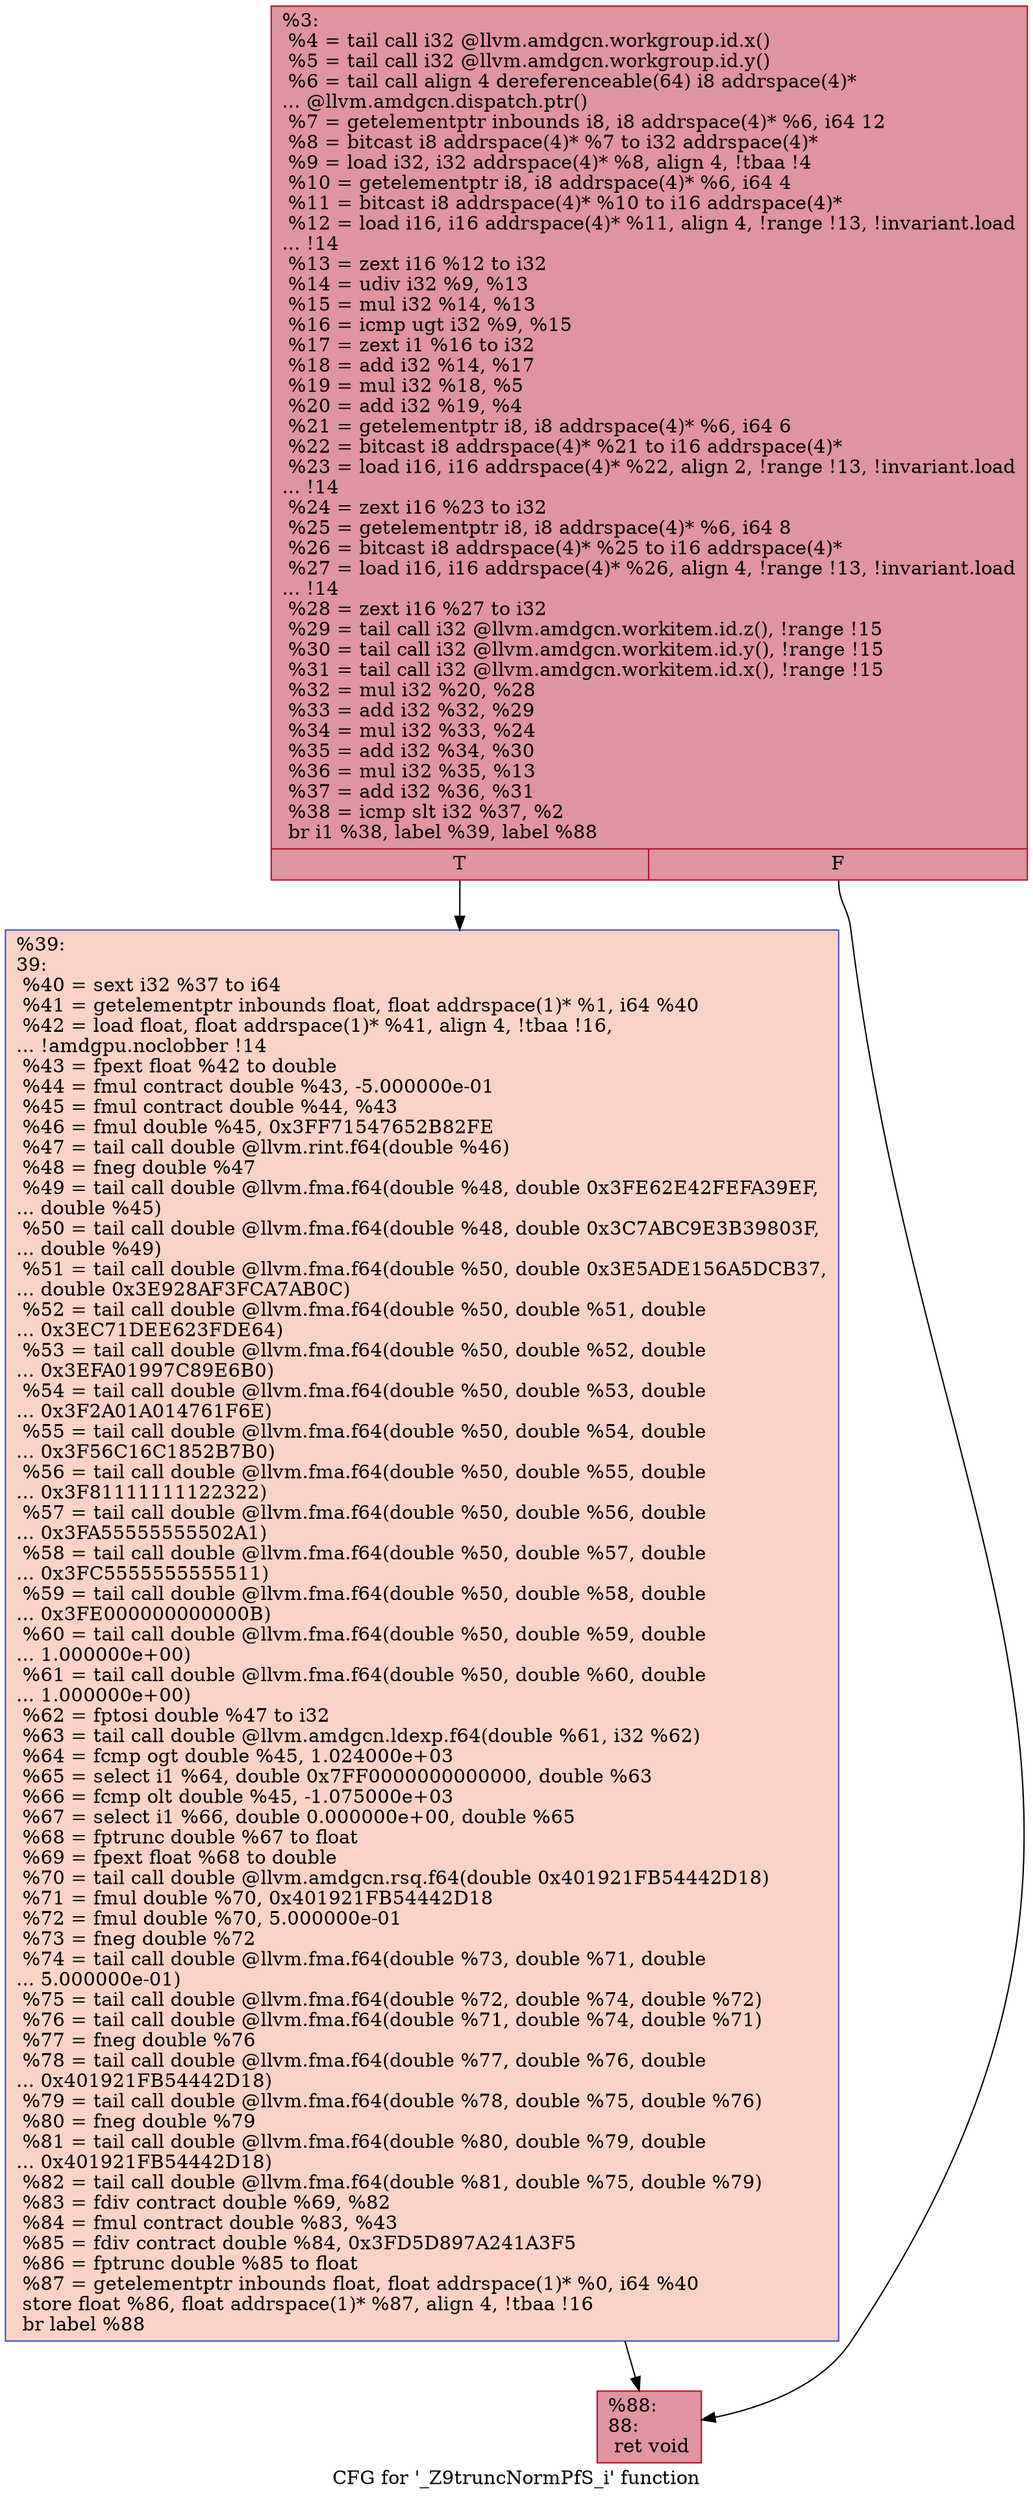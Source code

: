 digraph "CFG for '_Z9truncNormPfS_i' function" {
	label="CFG for '_Z9truncNormPfS_i' function";

	Node0x47184e0 [shape=record,color="#b70d28ff", style=filled, fillcolor="#b70d2870",label="{%3:\l  %4 = tail call i32 @llvm.amdgcn.workgroup.id.x()\l  %5 = tail call i32 @llvm.amdgcn.workgroup.id.y()\l  %6 = tail call align 4 dereferenceable(64) i8 addrspace(4)*\l... @llvm.amdgcn.dispatch.ptr()\l  %7 = getelementptr inbounds i8, i8 addrspace(4)* %6, i64 12\l  %8 = bitcast i8 addrspace(4)* %7 to i32 addrspace(4)*\l  %9 = load i32, i32 addrspace(4)* %8, align 4, !tbaa !4\l  %10 = getelementptr i8, i8 addrspace(4)* %6, i64 4\l  %11 = bitcast i8 addrspace(4)* %10 to i16 addrspace(4)*\l  %12 = load i16, i16 addrspace(4)* %11, align 4, !range !13, !invariant.load\l... !14\l  %13 = zext i16 %12 to i32\l  %14 = udiv i32 %9, %13\l  %15 = mul i32 %14, %13\l  %16 = icmp ugt i32 %9, %15\l  %17 = zext i1 %16 to i32\l  %18 = add i32 %14, %17\l  %19 = mul i32 %18, %5\l  %20 = add i32 %19, %4\l  %21 = getelementptr i8, i8 addrspace(4)* %6, i64 6\l  %22 = bitcast i8 addrspace(4)* %21 to i16 addrspace(4)*\l  %23 = load i16, i16 addrspace(4)* %22, align 2, !range !13, !invariant.load\l... !14\l  %24 = zext i16 %23 to i32\l  %25 = getelementptr i8, i8 addrspace(4)* %6, i64 8\l  %26 = bitcast i8 addrspace(4)* %25 to i16 addrspace(4)*\l  %27 = load i16, i16 addrspace(4)* %26, align 4, !range !13, !invariant.load\l... !14\l  %28 = zext i16 %27 to i32\l  %29 = tail call i32 @llvm.amdgcn.workitem.id.z(), !range !15\l  %30 = tail call i32 @llvm.amdgcn.workitem.id.y(), !range !15\l  %31 = tail call i32 @llvm.amdgcn.workitem.id.x(), !range !15\l  %32 = mul i32 %20, %28\l  %33 = add i32 %32, %29\l  %34 = mul i32 %33, %24\l  %35 = add i32 %34, %30\l  %36 = mul i32 %35, %13\l  %37 = add i32 %36, %31\l  %38 = icmp slt i32 %37, %2\l  br i1 %38, label %39, label %88\l|{<s0>T|<s1>F}}"];
	Node0x47184e0:s0 -> Node0x471a680;
	Node0x47184e0:s1 -> Node0x471cc80;
	Node0x471a680 [shape=record,color="#3d50c3ff", style=filled, fillcolor="#f59c7d70",label="{%39:\l39:                                               \l  %40 = sext i32 %37 to i64\l  %41 = getelementptr inbounds float, float addrspace(1)* %1, i64 %40\l  %42 = load float, float addrspace(1)* %41, align 4, !tbaa !16,\l... !amdgpu.noclobber !14\l  %43 = fpext float %42 to double\l  %44 = fmul contract double %43, -5.000000e-01\l  %45 = fmul contract double %44, %43\l  %46 = fmul double %45, 0x3FF71547652B82FE\l  %47 = tail call double @llvm.rint.f64(double %46)\l  %48 = fneg double %47\l  %49 = tail call double @llvm.fma.f64(double %48, double 0x3FE62E42FEFA39EF,\l... double %45)\l  %50 = tail call double @llvm.fma.f64(double %48, double 0x3C7ABC9E3B39803F,\l... double %49)\l  %51 = tail call double @llvm.fma.f64(double %50, double 0x3E5ADE156A5DCB37,\l... double 0x3E928AF3FCA7AB0C)\l  %52 = tail call double @llvm.fma.f64(double %50, double %51, double\l... 0x3EC71DEE623FDE64)\l  %53 = tail call double @llvm.fma.f64(double %50, double %52, double\l... 0x3EFA01997C89E6B0)\l  %54 = tail call double @llvm.fma.f64(double %50, double %53, double\l... 0x3F2A01A014761F6E)\l  %55 = tail call double @llvm.fma.f64(double %50, double %54, double\l... 0x3F56C16C1852B7B0)\l  %56 = tail call double @llvm.fma.f64(double %50, double %55, double\l... 0x3F81111111122322)\l  %57 = tail call double @llvm.fma.f64(double %50, double %56, double\l... 0x3FA55555555502A1)\l  %58 = tail call double @llvm.fma.f64(double %50, double %57, double\l... 0x3FC5555555555511)\l  %59 = tail call double @llvm.fma.f64(double %50, double %58, double\l... 0x3FE000000000000B)\l  %60 = tail call double @llvm.fma.f64(double %50, double %59, double\l... 1.000000e+00)\l  %61 = tail call double @llvm.fma.f64(double %50, double %60, double\l... 1.000000e+00)\l  %62 = fptosi double %47 to i32\l  %63 = tail call double @llvm.amdgcn.ldexp.f64(double %61, i32 %62)\l  %64 = fcmp ogt double %45, 1.024000e+03\l  %65 = select i1 %64, double 0x7FF0000000000000, double %63\l  %66 = fcmp olt double %45, -1.075000e+03\l  %67 = select i1 %66, double 0.000000e+00, double %65\l  %68 = fptrunc double %67 to float\l  %69 = fpext float %68 to double\l  %70 = tail call double @llvm.amdgcn.rsq.f64(double 0x401921FB54442D18)\l  %71 = fmul double %70, 0x401921FB54442D18\l  %72 = fmul double %70, 5.000000e-01\l  %73 = fneg double %72\l  %74 = tail call double @llvm.fma.f64(double %73, double %71, double\l... 5.000000e-01)\l  %75 = tail call double @llvm.fma.f64(double %72, double %74, double %72)\l  %76 = tail call double @llvm.fma.f64(double %71, double %74, double %71)\l  %77 = fneg double %76\l  %78 = tail call double @llvm.fma.f64(double %77, double %76, double\l... 0x401921FB54442D18)\l  %79 = tail call double @llvm.fma.f64(double %78, double %75, double %76)\l  %80 = fneg double %79\l  %81 = tail call double @llvm.fma.f64(double %80, double %79, double\l... 0x401921FB54442D18)\l  %82 = tail call double @llvm.fma.f64(double %81, double %75, double %79)\l  %83 = fdiv contract double %69, %82\l  %84 = fmul contract double %83, %43\l  %85 = fdiv contract double %84, 0x3FD5D897A241A3F5\l  %86 = fptrunc double %85 to float\l  %87 = getelementptr inbounds float, float addrspace(1)* %0, i64 %40\l  store float %86, float addrspace(1)* %87, align 4, !tbaa !16\l  br label %88\l}"];
	Node0x471a680 -> Node0x471cc80;
	Node0x471cc80 [shape=record,color="#b70d28ff", style=filled, fillcolor="#b70d2870",label="{%88:\l88:                                               \l  ret void\l}"];
}
